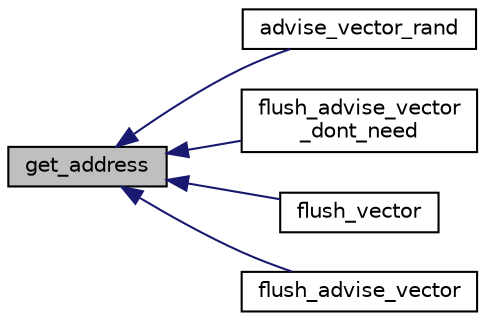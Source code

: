 digraph "get_address"
{
  edge [fontname="Helvetica",fontsize="10",labelfontname="Helvetica",labelfontsize="10"];
  node [fontname="Helvetica",fontsize="10",shape=record];
  rankdir="LR";
  Node1 [label="get_address",height=0.2,width=0.4,color="black", fillcolor="grey75", style="filled", fontcolor="black"];
  Node1 -> Node2 [dir="back",color="midnightblue",fontsize="10",style="solid",fontname="Helvetica"];
  Node2 [label="advise_vector_rand",height=0.2,width=0.4,color="black", fillcolor="white", style="filled",URL="$cache__utilities_8hpp.html#a24f68fb23f2181a1eb9331fc09ef4ed0"];
  Node1 -> Node3 [dir="back",color="midnightblue",fontsize="10",style="solid",fontname="Helvetica"];
  Node3 [label="flush_advise_vector\l_dont_need",height=0.2,width=0.4,color="black", fillcolor="white", style="filled",URL="$cache__utilities_8hpp.html#a88e96bc7c00550f02e5a12b14ad45486"];
  Node1 -> Node4 [dir="back",color="midnightblue",fontsize="10",style="solid",fontname="Helvetica"];
  Node4 [label="flush_vector",height=0.2,width=0.4,color="black", fillcolor="white", style="filled",URL="$cache__utilities_8hpp.html#a77ca0c7b0ecaa9aa11caf5265d2c1e36"];
  Node1 -> Node5 [dir="back",color="midnightblue",fontsize="10",style="solid",fontname="Helvetica"];
  Node5 [label="flush_advise_vector",height=0.2,width=0.4,color="black", fillcolor="white", style="filled",URL="$cache__utilities_8hpp.html#a1afdf2f7af4545c113121dd8a49f542b"];
}
